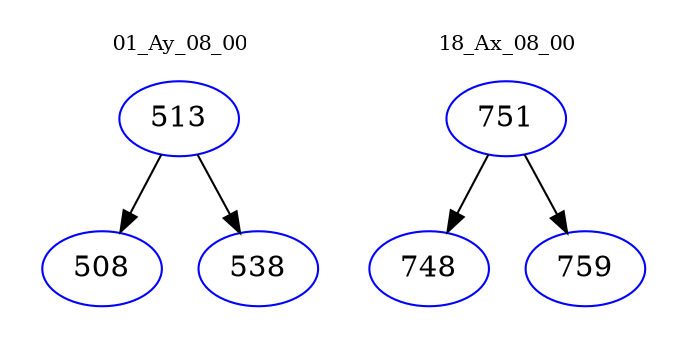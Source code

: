 digraph{
subgraph cluster_0 {
color = white
label = "01_Ay_08_00";
fontsize=10;
T0_513 [label="513", color="blue"]
T0_513 -> T0_508 [color="black"]
T0_508 [label="508", color="blue"]
T0_513 -> T0_538 [color="black"]
T0_538 [label="538", color="blue"]
}
subgraph cluster_1 {
color = white
label = "18_Ax_08_00";
fontsize=10;
T1_751 [label="751", color="blue"]
T1_751 -> T1_748 [color="black"]
T1_748 [label="748", color="blue"]
T1_751 -> T1_759 [color="black"]
T1_759 [label="759", color="blue"]
}
}
